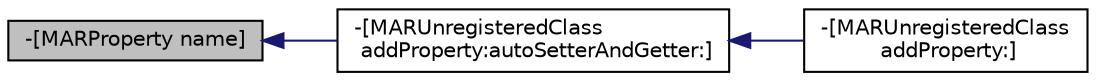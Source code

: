 digraph "-[MARProperty name]"
{
  edge [fontname="Helvetica",fontsize="10",labelfontname="Helvetica",labelfontsize="10"];
  node [fontname="Helvetica",fontsize="10",shape=record];
  rankdir="LR";
  Node17 [label="-[MARProperty name]",height=0.2,width=0.4,color="black", fillcolor="grey75", style="filled", fontcolor="black"];
  Node17 -> Node18 [dir="back",color="midnightblue",fontsize="10",style="solid",fontname="Helvetica"];
  Node18 [label="-[MARUnregisteredClass\l addProperty:autoSetterAndGetter:]",height=0.2,width=0.4,color="black", fillcolor="white", style="filled",URL="$interface_m_a_r_unregistered_class.html#ae488ab11298cf080a4e69df914a0089f"];
  Node18 -> Node19 [dir="back",color="midnightblue",fontsize="10",style="solid",fontname="Helvetica"];
  Node19 [label="-[MARUnregisteredClass\l addProperty:]",height=0.2,width=0.4,color="black", fillcolor="white", style="filled",URL="$interface_m_a_r_unregistered_class.html#afe38f5df71ee6cdcdf4b890b4d1c5a43"];
}
